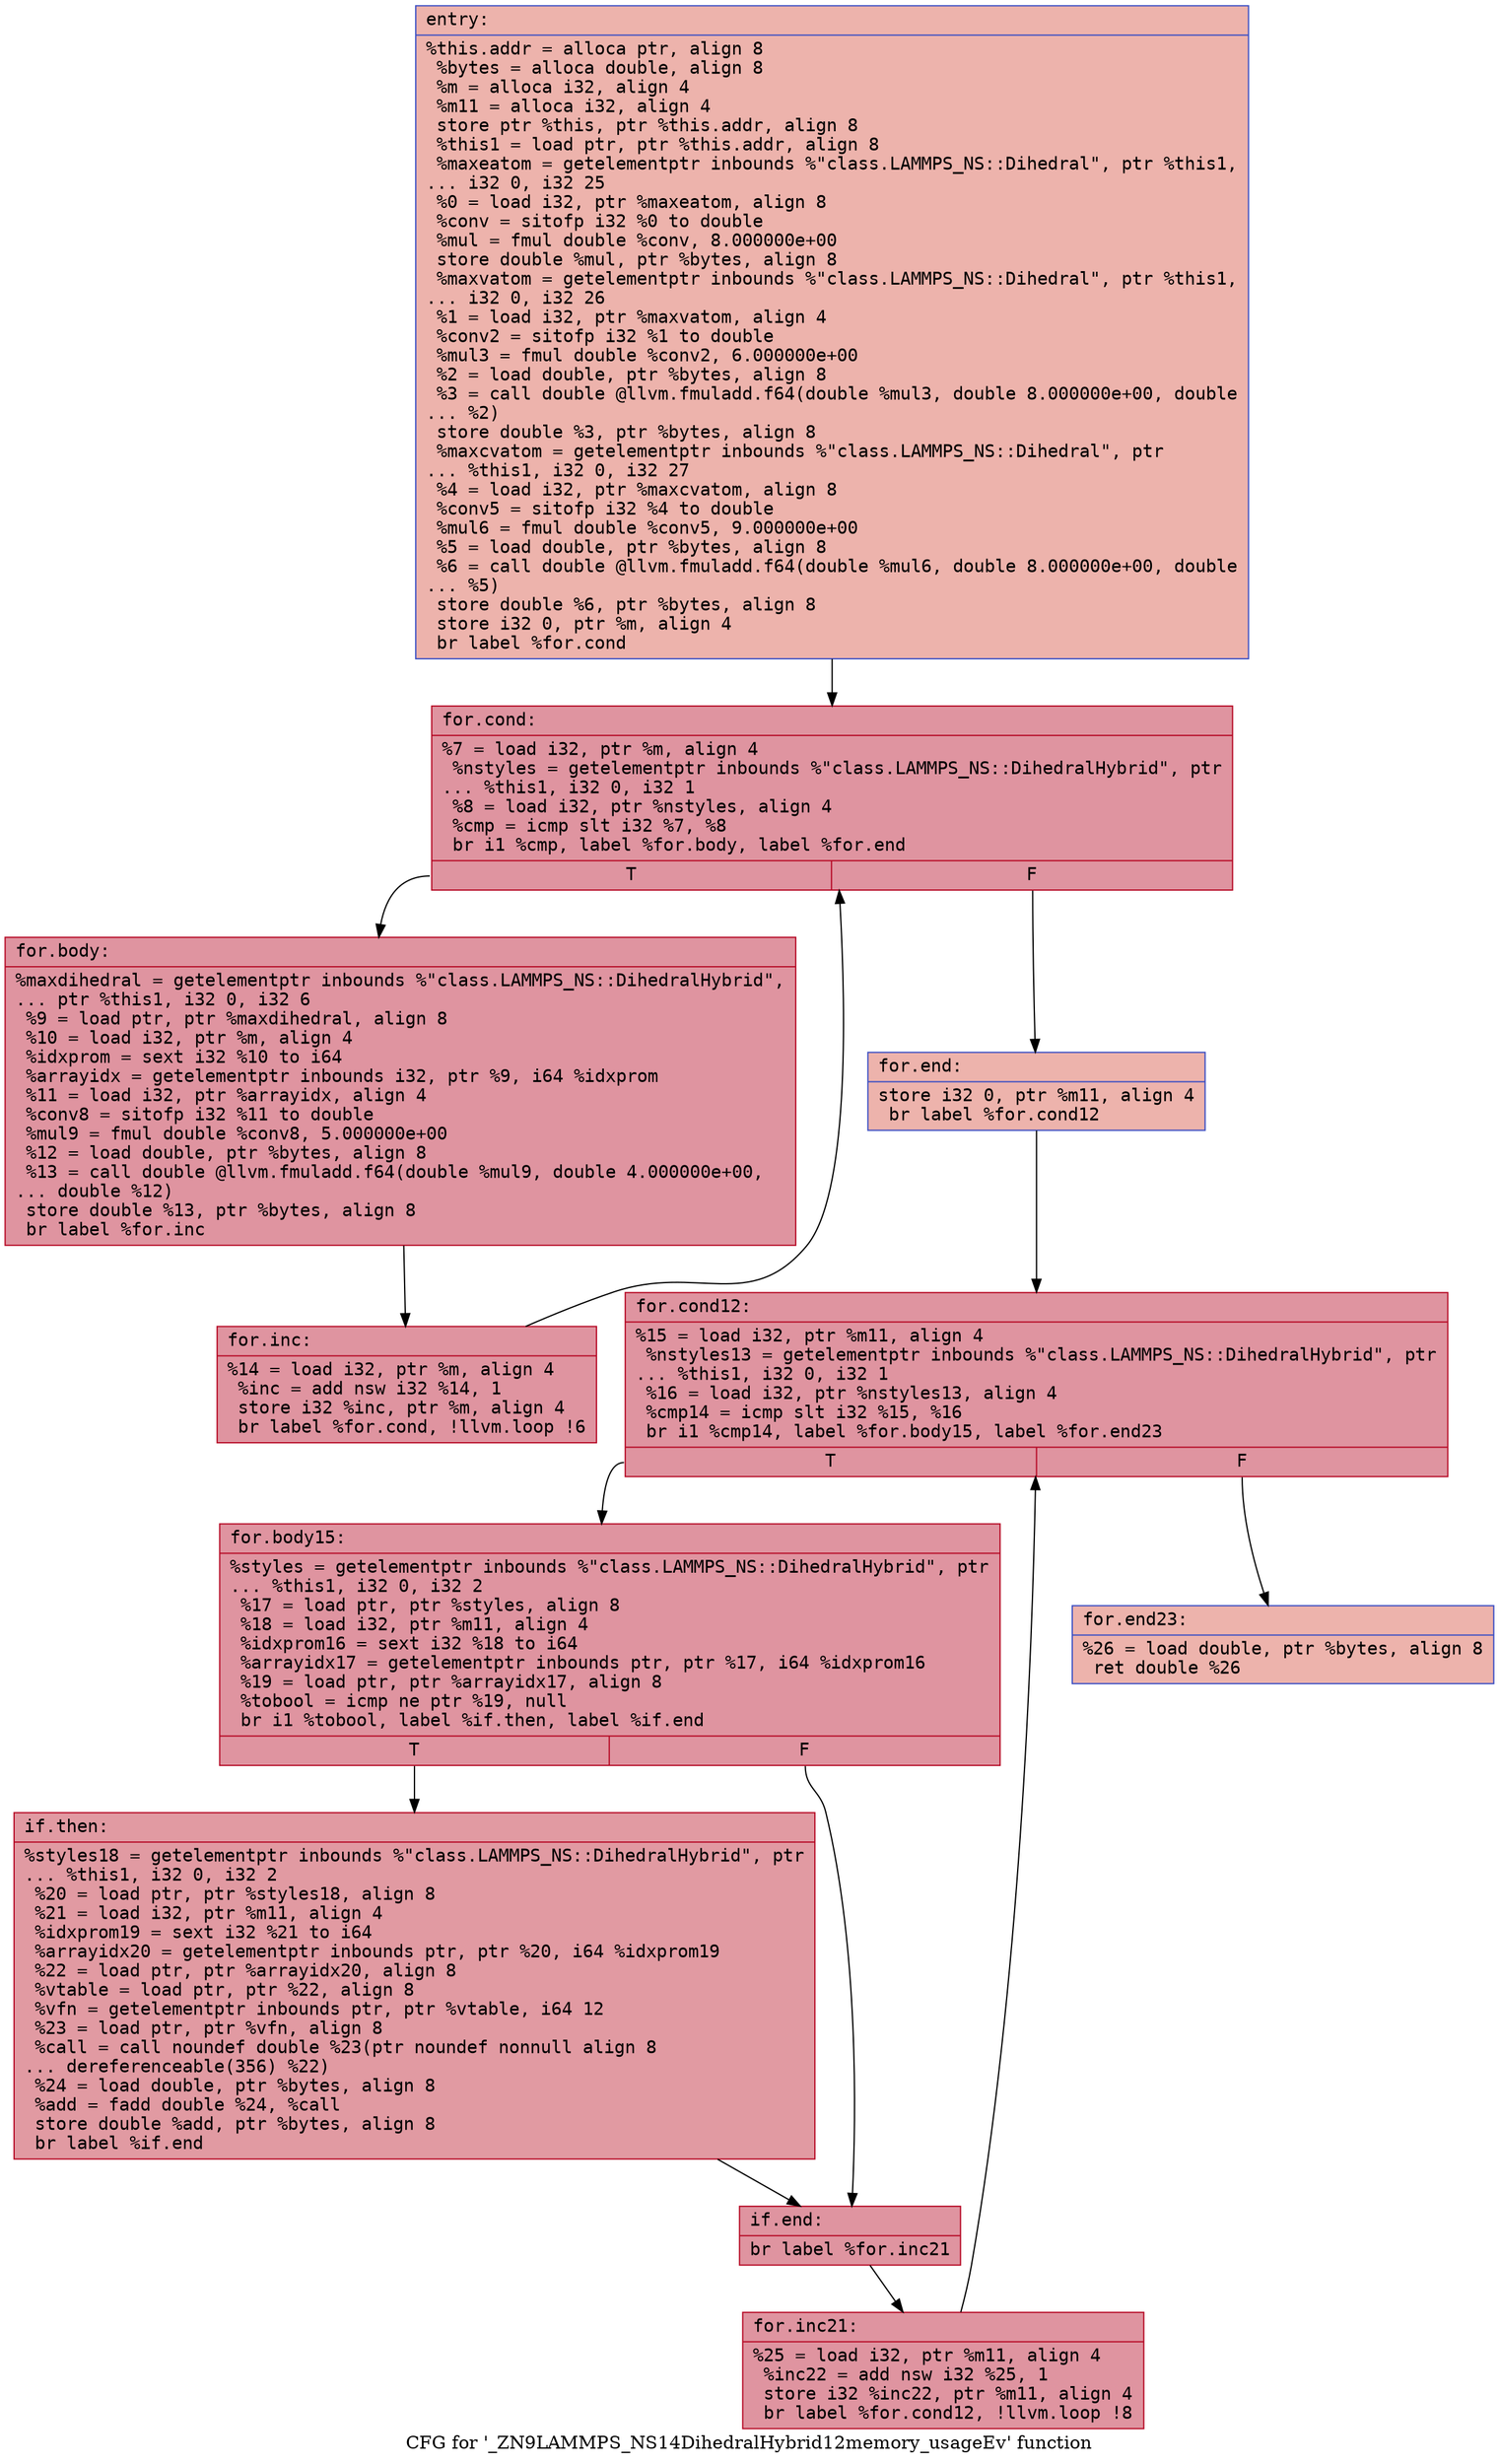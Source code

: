 digraph "CFG for '_ZN9LAMMPS_NS14DihedralHybrid12memory_usageEv' function" {
	label="CFG for '_ZN9LAMMPS_NS14DihedralHybrid12memory_usageEv' function";

	Node0x56273af6d760 [shape=record,color="#3d50c3ff", style=filled, fillcolor="#d6524470" fontname="Courier",label="{entry:\l|  %this.addr = alloca ptr, align 8\l  %bytes = alloca double, align 8\l  %m = alloca i32, align 4\l  %m11 = alloca i32, align 4\l  store ptr %this, ptr %this.addr, align 8\l  %this1 = load ptr, ptr %this.addr, align 8\l  %maxeatom = getelementptr inbounds %\"class.LAMMPS_NS::Dihedral\", ptr %this1,\l... i32 0, i32 25\l  %0 = load i32, ptr %maxeatom, align 8\l  %conv = sitofp i32 %0 to double\l  %mul = fmul double %conv, 8.000000e+00\l  store double %mul, ptr %bytes, align 8\l  %maxvatom = getelementptr inbounds %\"class.LAMMPS_NS::Dihedral\", ptr %this1,\l... i32 0, i32 26\l  %1 = load i32, ptr %maxvatom, align 4\l  %conv2 = sitofp i32 %1 to double\l  %mul3 = fmul double %conv2, 6.000000e+00\l  %2 = load double, ptr %bytes, align 8\l  %3 = call double @llvm.fmuladd.f64(double %mul3, double 8.000000e+00, double\l... %2)\l  store double %3, ptr %bytes, align 8\l  %maxcvatom = getelementptr inbounds %\"class.LAMMPS_NS::Dihedral\", ptr\l... %this1, i32 0, i32 27\l  %4 = load i32, ptr %maxcvatom, align 8\l  %conv5 = sitofp i32 %4 to double\l  %mul6 = fmul double %conv5, 9.000000e+00\l  %5 = load double, ptr %bytes, align 8\l  %6 = call double @llvm.fmuladd.f64(double %mul6, double 8.000000e+00, double\l... %5)\l  store double %6, ptr %bytes, align 8\l  store i32 0, ptr %m, align 4\l  br label %for.cond\l}"];
	Node0x56273af6d760 -> Node0x56273af718b0[tooltip="entry -> for.cond\nProbability 100.00%" ];
	Node0x56273af718b0 [shape=record,color="#b70d28ff", style=filled, fillcolor="#b70d2870" fontname="Courier",label="{for.cond:\l|  %7 = load i32, ptr %m, align 4\l  %nstyles = getelementptr inbounds %\"class.LAMMPS_NS::DihedralHybrid\", ptr\l... %this1, i32 0, i32 1\l  %8 = load i32, ptr %nstyles, align 4\l  %cmp = icmp slt i32 %7, %8\l  br i1 %cmp, label %for.body, label %for.end\l|{<s0>T|<s1>F}}"];
	Node0x56273af718b0:s0 -> Node0x56273af71bc0[tooltip="for.cond -> for.body\nProbability 96.88%" ];
	Node0x56273af718b0:s1 -> Node0x56273af71c10[tooltip="for.cond -> for.end\nProbability 3.12%" ];
	Node0x56273af71bc0 [shape=record,color="#b70d28ff", style=filled, fillcolor="#b70d2870" fontname="Courier",label="{for.body:\l|  %maxdihedral = getelementptr inbounds %\"class.LAMMPS_NS::DihedralHybrid\",\l... ptr %this1, i32 0, i32 6\l  %9 = load ptr, ptr %maxdihedral, align 8\l  %10 = load i32, ptr %m, align 4\l  %idxprom = sext i32 %10 to i64\l  %arrayidx = getelementptr inbounds i32, ptr %9, i64 %idxprom\l  %11 = load i32, ptr %arrayidx, align 4\l  %conv8 = sitofp i32 %11 to double\l  %mul9 = fmul double %conv8, 5.000000e+00\l  %12 = load double, ptr %bytes, align 8\l  %13 = call double @llvm.fmuladd.f64(double %mul9, double 4.000000e+00,\l... double %12)\l  store double %13, ptr %bytes, align 8\l  br label %for.inc\l}"];
	Node0x56273af71bc0 -> Node0x56273af72650[tooltip="for.body -> for.inc\nProbability 100.00%" ];
	Node0x56273af72650 [shape=record,color="#b70d28ff", style=filled, fillcolor="#b70d2870" fontname="Courier",label="{for.inc:\l|  %14 = load i32, ptr %m, align 4\l  %inc = add nsw i32 %14, 1\l  store i32 %inc, ptr %m, align 4\l  br label %for.cond, !llvm.loop !6\l}"];
	Node0x56273af72650 -> Node0x56273af718b0[tooltip="for.inc -> for.cond\nProbability 100.00%" ];
	Node0x56273af71c10 [shape=record,color="#3d50c3ff", style=filled, fillcolor="#d6524470" fontname="Courier",label="{for.end:\l|  store i32 0, ptr %m11, align 4\l  br label %for.cond12\l}"];
	Node0x56273af71c10 -> Node0x56273af72b20[tooltip="for.end -> for.cond12\nProbability 100.00%" ];
	Node0x56273af72b20 [shape=record,color="#b70d28ff", style=filled, fillcolor="#b70d2870" fontname="Courier",label="{for.cond12:\l|  %15 = load i32, ptr %m11, align 4\l  %nstyles13 = getelementptr inbounds %\"class.LAMMPS_NS::DihedralHybrid\", ptr\l... %this1, i32 0, i32 1\l  %16 = load i32, ptr %nstyles13, align 4\l  %cmp14 = icmp slt i32 %15, %16\l  br i1 %cmp14, label %for.body15, label %for.end23\l|{<s0>T|<s1>F}}"];
	Node0x56273af72b20:s0 -> Node0x56273af72e50[tooltip="for.cond12 -> for.body15\nProbability 96.88%" ];
	Node0x56273af72b20:s1 -> Node0x56273af72ed0[tooltip="for.cond12 -> for.end23\nProbability 3.12%" ];
	Node0x56273af72e50 [shape=record,color="#b70d28ff", style=filled, fillcolor="#b70d2870" fontname="Courier",label="{for.body15:\l|  %styles = getelementptr inbounds %\"class.LAMMPS_NS::DihedralHybrid\", ptr\l... %this1, i32 0, i32 2\l  %17 = load ptr, ptr %styles, align 8\l  %18 = load i32, ptr %m11, align 4\l  %idxprom16 = sext i32 %18 to i64\l  %arrayidx17 = getelementptr inbounds ptr, ptr %17, i64 %idxprom16\l  %19 = load ptr, ptr %arrayidx17, align 8\l  %tobool = icmp ne ptr %19, null\l  br i1 %tobool, label %if.then, label %if.end\l|{<s0>T|<s1>F}}"];
	Node0x56273af72e50:s0 -> Node0x56273af73480[tooltip="for.body15 -> if.then\nProbability 62.50%" ];
	Node0x56273af72e50:s1 -> Node0x56273af734f0[tooltip="for.body15 -> if.end\nProbability 37.50%" ];
	Node0x56273af73480 [shape=record,color="#b70d28ff", style=filled, fillcolor="#bb1b2c70" fontname="Courier",label="{if.then:\l|  %styles18 = getelementptr inbounds %\"class.LAMMPS_NS::DihedralHybrid\", ptr\l... %this1, i32 0, i32 2\l  %20 = load ptr, ptr %styles18, align 8\l  %21 = load i32, ptr %m11, align 4\l  %idxprom19 = sext i32 %21 to i64\l  %arrayidx20 = getelementptr inbounds ptr, ptr %20, i64 %idxprom19\l  %22 = load ptr, ptr %arrayidx20, align 8\l  %vtable = load ptr, ptr %22, align 8\l  %vfn = getelementptr inbounds ptr, ptr %vtable, i64 12\l  %23 = load ptr, ptr %vfn, align 8\l  %call = call noundef double %23(ptr noundef nonnull align 8\l... dereferenceable(356) %22)\l  %24 = load double, ptr %bytes, align 8\l  %add = fadd double %24, %call\l  store double %add, ptr %bytes, align 8\l  br label %if.end\l}"];
	Node0x56273af73480 -> Node0x56273af734f0[tooltip="if.then -> if.end\nProbability 100.00%" ];
	Node0x56273af734f0 [shape=record,color="#b70d28ff", style=filled, fillcolor="#b70d2870" fontname="Courier",label="{if.end:\l|  br label %for.inc21\l}"];
	Node0x56273af734f0 -> Node0x56273af73f20[tooltip="if.end -> for.inc21\nProbability 100.00%" ];
	Node0x56273af73f20 [shape=record,color="#b70d28ff", style=filled, fillcolor="#b70d2870" fontname="Courier",label="{for.inc21:\l|  %25 = load i32, ptr %m11, align 4\l  %inc22 = add nsw i32 %25, 1\l  store i32 %inc22, ptr %m11, align 4\l  br label %for.cond12, !llvm.loop !8\l}"];
	Node0x56273af73f20 -> Node0x56273af72b20[tooltip="for.inc21 -> for.cond12\nProbability 100.00%" ];
	Node0x56273af72ed0 [shape=record,color="#3d50c3ff", style=filled, fillcolor="#d6524470" fontname="Courier",label="{for.end23:\l|  %26 = load double, ptr %bytes, align 8\l  ret double %26\l}"];
}
